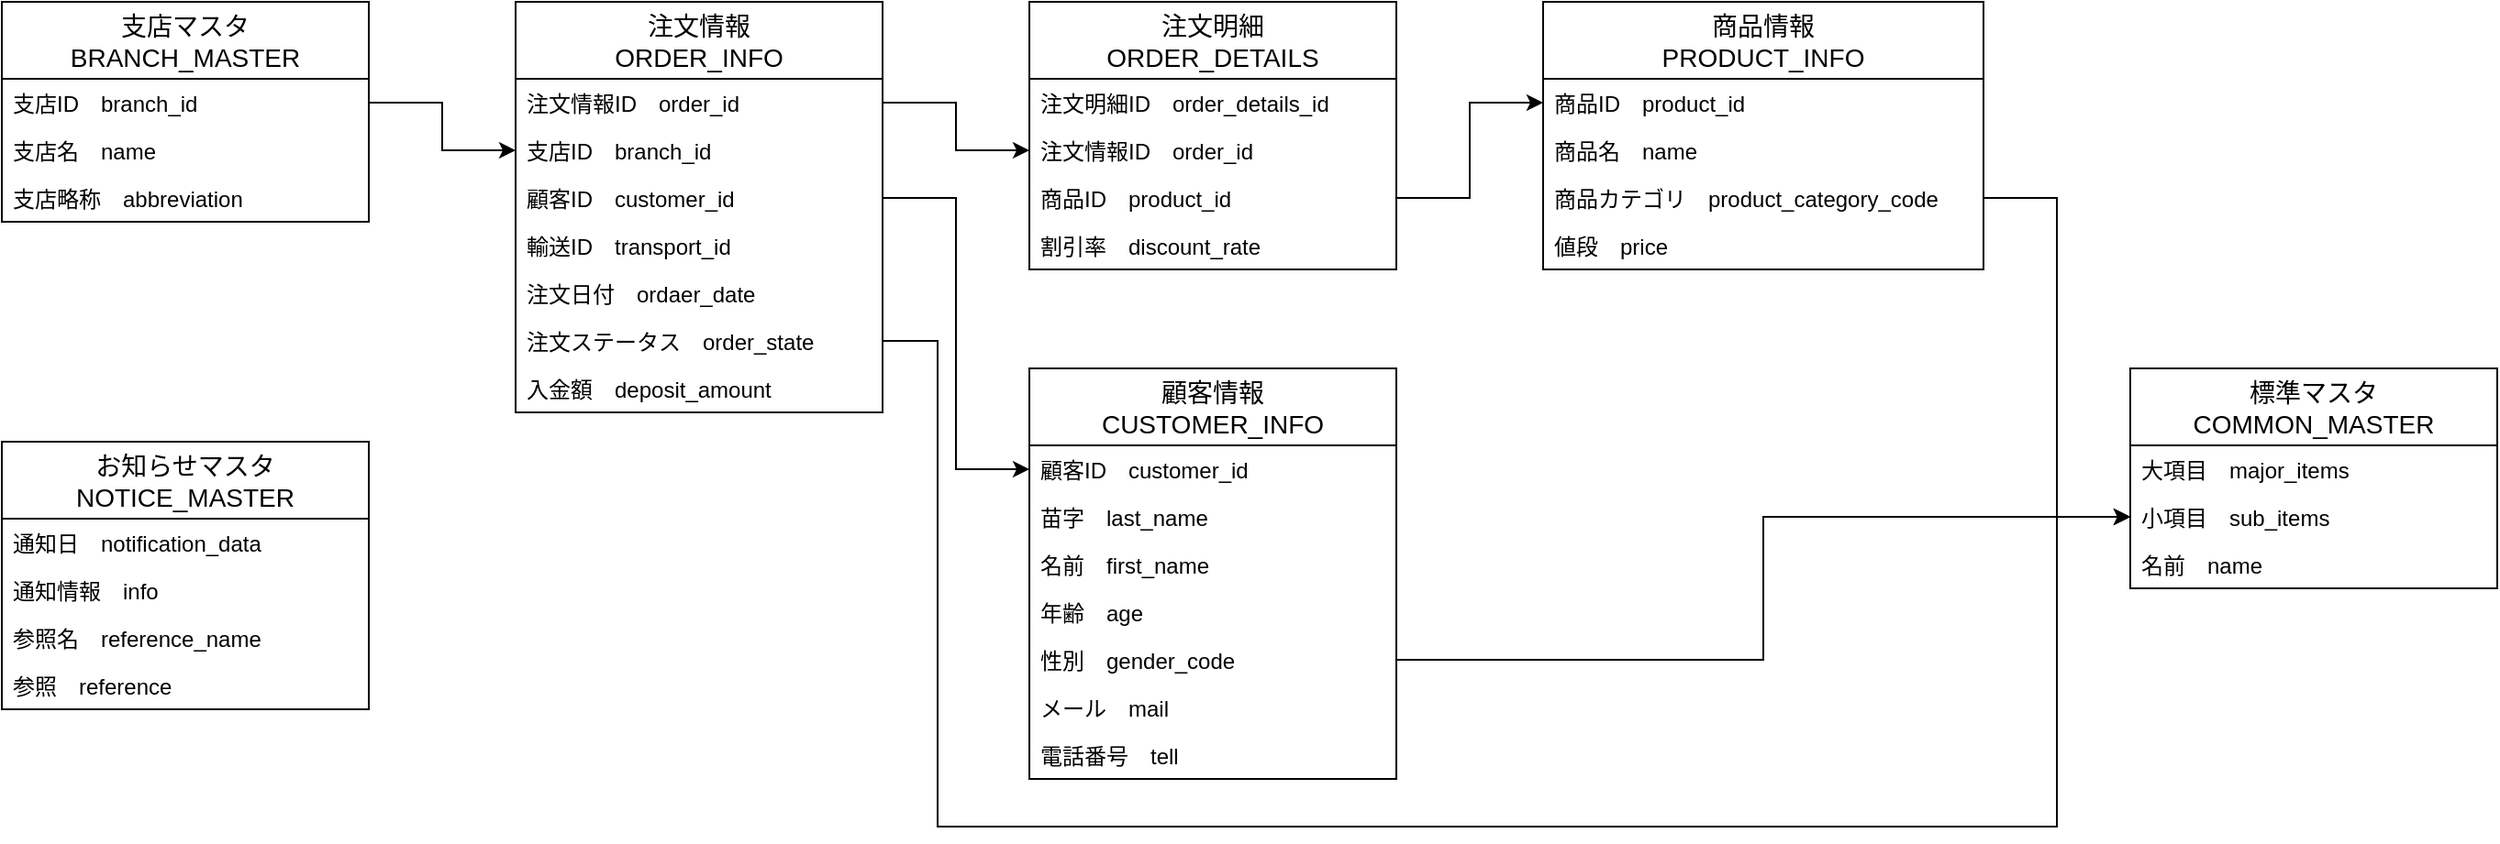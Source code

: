 <mxfile version="13.11.0" type="device"><diagram id="4O4qjFtDVFBErEm02xuz" name="Page-1"><mxGraphModel dx="868" dy="431" grid="1" gridSize="10" guides="1" tooltips="1" connect="1" arrows="1" fold="1" page="1" pageScale="1" pageWidth="827" pageHeight="1169" math="0" shadow="0"><root><mxCell id="0"/><mxCell id="1" parent="0"/><mxCell id="hSZRVIl40IWfWrxCd9h6-1" value="支店マスタ&#10;BRANCH_MASTER" style="swimlane;fontStyle=0;childLayout=stackLayout;horizontal=1;startSize=42;horizontalStack=0;resizeParent=1;resizeParentMax=0;resizeLast=0;collapsible=1;marginBottom=0;align=center;fontSize=14;" parent="1" vertex="1"><mxGeometry x="40" y="40" width="200" height="120" as="geometry"/></mxCell><mxCell id="hSZRVIl40IWfWrxCd9h6-2" value="支店ID　branch_id" style="text;strokeColor=none;fillColor=none;spacingLeft=4;spacingRight=4;overflow=hidden;rotatable=0;points=[[0,0.5],[1,0.5]];portConstraint=eastwest;fontSize=12;" parent="hSZRVIl40IWfWrxCd9h6-1" vertex="1"><mxGeometry y="42" width="200" height="26" as="geometry"/></mxCell><mxCell id="hSZRVIl40IWfWrxCd9h6-3" value="支店名　name" style="text;strokeColor=none;fillColor=none;spacingLeft=4;spacingRight=4;overflow=hidden;rotatable=0;points=[[0,0.5],[1,0.5]];portConstraint=eastwest;fontSize=12;" parent="hSZRVIl40IWfWrxCd9h6-1" vertex="1"><mxGeometry y="68" width="200" height="26" as="geometry"/></mxCell><mxCell id="hSZRVIl40IWfWrxCd9h6-4" value="支店略称　abbreviation" style="text;strokeColor=none;fillColor=none;spacingLeft=4;spacingRight=4;overflow=hidden;rotatable=0;points=[[0,0.5],[1,0.5]];portConstraint=eastwest;fontSize=12;" parent="hSZRVIl40IWfWrxCd9h6-1" vertex="1"><mxGeometry y="94" width="200" height="26" as="geometry"/></mxCell><mxCell id="hSZRVIl40IWfWrxCd9h6-9" value="注文明細&#10;ORDER_DETAILS" style="swimlane;fontStyle=0;childLayout=stackLayout;horizontal=1;startSize=42;horizontalStack=0;resizeParent=1;resizeParentMax=0;resizeLast=0;collapsible=1;marginBottom=0;align=center;fontSize=14;" parent="1" vertex="1"><mxGeometry x="600" y="40" width="200" height="146" as="geometry"/></mxCell><mxCell id="hSZRVIl40IWfWrxCd9h6-10" value="注文明細ID　order_details_id" style="text;strokeColor=none;fillColor=none;spacingLeft=4;spacingRight=4;overflow=hidden;rotatable=0;points=[[0,0.5],[1,0.5]];portConstraint=eastwest;fontSize=12;" parent="hSZRVIl40IWfWrxCd9h6-9" vertex="1"><mxGeometry y="42" width="200" height="26" as="geometry"/></mxCell><mxCell id="hSZRVIl40IWfWrxCd9h6-11" value="注文情報ID　order_id" style="text;strokeColor=none;fillColor=none;spacingLeft=4;spacingRight=4;overflow=hidden;rotatable=0;points=[[0,0.5],[1,0.5]];portConstraint=eastwest;fontSize=12;" parent="hSZRVIl40IWfWrxCd9h6-9" vertex="1"><mxGeometry y="68" width="200" height="26" as="geometry"/></mxCell><mxCell id="hSZRVIl40IWfWrxCd9h6-13" value="商品ID　product_id" style="text;strokeColor=none;fillColor=none;spacingLeft=4;spacingRight=4;overflow=hidden;rotatable=0;points=[[0,0.5],[1,0.5]];portConstraint=eastwest;fontSize=12;" parent="hSZRVIl40IWfWrxCd9h6-9" vertex="1"><mxGeometry y="94" width="200" height="26" as="geometry"/></mxCell><mxCell id="hSZRVIl40IWfWrxCd9h6-45" value="割引率　discount_rate" style="text;strokeColor=none;fillColor=none;spacingLeft=4;spacingRight=4;overflow=hidden;rotatable=0;points=[[0,0.5],[1,0.5]];portConstraint=eastwest;fontSize=12;" parent="hSZRVIl40IWfWrxCd9h6-9" vertex="1"><mxGeometry y="120" width="200" height="26" as="geometry"/></mxCell><mxCell id="hSZRVIl40IWfWrxCd9h6-5" value="注文情報&#10;ORDER_INFO" style="swimlane;fontStyle=0;childLayout=stackLayout;horizontal=1;startSize=42;horizontalStack=0;resizeParent=1;resizeParentMax=0;resizeLast=0;collapsible=1;marginBottom=0;align=center;fontSize=14;" parent="1" vertex="1"><mxGeometry x="320" y="40" width="200" height="224" as="geometry"/></mxCell><mxCell id="hSZRVIl40IWfWrxCd9h6-6" value="注文情報ID　order_id" style="text;strokeColor=none;fillColor=none;spacingLeft=4;spacingRight=4;overflow=hidden;rotatable=0;points=[[0,0.5],[1,0.5]];portConstraint=eastwest;fontSize=12;" parent="hSZRVIl40IWfWrxCd9h6-5" vertex="1"><mxGeometry y="42" width="200" height="26" as="geometry"/></mxCell><mxCell id="hSZRVIl40IWfWrxCd9h6-7" value="支店ID　branch_id" style="text;strokeColor=none;fillColor=none;spacingLeft=4;spacingRight=4;overflow=hidden;rotatable=0;points=[[0,0.5],[1,0.5]];portConstraint=eastwest;fontSize=12;" parent="hSZRVIl40IWfWrxCd9h6-5" vertex="1"><mxGeometry y="68" width="200" height="26" as="geometry"/></mxCell><mxCell id="hSZRVIl40IWfWrxCd9h6-35" value="顧客ID　customer_id" style="text;strokeColor=none;fillColor=none;spacingLeft=4;spacingRight=4;overflow=hidden;rotatable=0;points=[[0,0.5],[1,0.5]];portConstraint=eastwest;fontSize=12;" parent="hSZRVIl40IWfWrxCd9h6-5" vertex="1"><mxGeometry y="94" width="200" height="26" as="geometry"/></mxCell><mxCell id="hSZRVIl40IWfWrxCd9h6-44" value="輸送ID　transport_id" style="text;strokeColor=none;fillColor=none;spacingLeft=4;spacingRight=4;overflow=hidden;rotatable=0;points=[[0,0.5],[1,0.5]];portConstraint=eastwest;fontSize=12;" parent="hSZRVIl40IWfWrxCd9h6-5" vertex="1"><mxGeometry y="120" width="200" height="26" as="geometry"/></mxCell><mxCell id="ErDHRrnPlBaHwaG2Pe0a-1" value="注文日付　ordaer_date" style="text;strokeColor=none;fillColor=none;spacingLeft=4;spacingRight=4;overflow=hidden;rotatable=0;points=[[0,0.5],[1,0.5]];portConstraint=eastwest;fontSize=12;" parent="hSZRVIl40IWfWrxCd9h6-5" vertex="1"><mxGeometry y="146" width="200" height="26" as="geometry"/></mxCell><mxCell id="Aq8GdzSOV0Gw0_xPksQo-1" value="注文ステータス　order_state" style="text;strokeColor=none;fillColor=none;spacingLeft=4;spacingRight=4;overflow=hidden;rotatable=0;points=[[0,0.5],[1,0.5]];portConstraint=eastwest;fontSize=12;" vertex="1" parent="hSZRVIl40IWfWrxCd9h6-5"><mxGeometry y="172" width="200" height="26" as="geometry"/></mxCell><mxCell id="hSZRVIl40IWfWrxCd9h6-34" value="入金額　deposit_amount" style="text;strokeColor=none;fillColor=none;spacingLeft=4;spacingRight=4;overflow=hidden;rotatable=0;points=[[0,0.5],[1,0.5]];portConstraint=eastwest;fontSize=12;" parent="hSZRVIl40IWfWrxCd9h6-5" vertex="1"><mxGeometry y="198" width="200" height="26" as="geometry"/></mxCell><mxCell id="hSZRVIl40IWfWrxCd9h6-29" style="edgeStyle=orthogonalEdgeStyle;rounded=0;orthogonalLoop=1;jettySize=auto;html=1;exitX=1;exitY=0.5;exitDx=0;exitDy=0;" parent="1" source="hSZRVIl40IWfWrxCd9h6-2" target="hSZRVIl40IWfWrxCd9h6-7" edge="1"><mxGeometry relative="1" as="geometry"/></mxCell><mxCell id="hSZRVIl40IWfWrxCd9h6-30" style="edgeStyle=orthogonalEdgeStyle;rounded=0;orthogonalLoop=1;jettySize=auto;html=1;exitX=1;exitY=0.5;exitDx=0;exitDy=0;" parent="1" source="hSZRVIl40IWfWrxCd9h6-6" target="hSZRVIl40IWfWrxCd9h6-11" edge="1"><mxGeometry relative="1" as="geometry"/></mxCell><mxCell id="hSZRVIl40IWfWrxCd9h6-32" style="edgeStyle=orthogonalEdgeStyle;rounded=0;orthogonalLoop=1;jettySize=auto;html=1;exitX=1;exitY=0.5;exitDx=0;exitDy=0;entryX=0;entryY=0.5;entryDx=0;entryDy=0;" parent="1" source="hSZRVIl40IWfWrxCd9h6-13" target="hSZRVIl40IWfWrxCd9h6-23" edge="1"><mxGeometry relative="1" as="geometry"/></mxCell><mxCell id="hSZRVIl40IWfWrxCd9h6-15" value="顧客情報&#10;CUSTOMER_INFO" style="swimlane;fontStyle=0;childLayout=stackLayout;horizontal=1;startSize=42;horizontalStack=0;resizeParent=1;resizeParentMax=0;resizeLast=0;collapsible=1;marginBottom=0;align=center;fontSize=14;" parent="1" vertex="1"><mxGeometry x="600" y="240" width="200" height="224" as="geometry"/></mxCell><mxCell id="hSZRVIl40IWfWrxCd9h6-16" value="顧客ID　customer_id" style="text;strokeColor=none;fillColor=none;spacingLeft=4;spacingRight=4;overflow=hidden;rotatable=0;points=[[0,0.5],[1,0.5]];portConstraint=eastwest;fontSize=12;" parent="hSZRVIl40IWfWrxCd9h6-15" vertex="1"><mxGeometry y="42" width="200" height="26" as="geometry"/></mxCell><mxCell id="hSZRVIl40IWfWrxCd9h6-17" value="苗字　last_name&#10;" style="text;strokeColor=none;fillColor=none;spacingLeft=4;spacingRight=4;overflow=hidden;rotatable=0;points=[[0,0.5],[1,0.5]];portConstraint=eastwest;fontSize=12;" parent="hSZRVIl40IWfWrxCd9h6-15" vertex="1"><mxGeometry y="68" width="200" height="26" as="geometry"/></mxCell><mxCell id="ErDHRrnPlBaHwaG2Pe0a-2" value="名前　first_name" style="text;strokeColor=none;fillColor=none;spacingLeft=4;spacingRight=4;overflow=hidden;rotatable=0;points=[[0,0.5],[1,0.5]];portConstraint=eastwest;fontSize=12;" parent="hSZRVIl40IWfWrxCd9h6-15" vertex="1"><mxGeometry y="94" width="200" height="26" as="geometry"/></mxCell><mxCell id="hSZRVIl40IWfWrxCd9h6-18" value="年齢　age" style="text;strokeColor=none;fillColor=none;spacingLeft=4;spacingRight=4;overflow=hidden;rotatable=0;points=[[0,0.5],[1,0.5]];portConstraint=eastwest;fontSize=12;" parent="hSZRVIl40IWfWrxCd9h6-15" vertex="1"><mxGeometry y="120" width="200" height="26" as="geometry"/></mxCell><mxCell id="hSZRVIl40IWfWrxCd9h6-19" value="性別　gender_code" style="text;strokeColor=none;fillColor=none;spacingLeft=4;spacingRight=4;overflow=hidden;rotatable=0;points=[[0,0.5],[1,0.5]];portConstraint=eastwest;fontSize=12;" parent="hSZRVIl40IWfWrxCd9h6-15" vertex="1"><mxGeometry y="146" width="200" height="26" as="geometry"/></mxCell><mxCell id="hSZRVIl40IWfWrxCd9h6-20" value="メール　mail" style="text;strokeColor=none;fillColor=none;spacingLeft=4;spacingRight=4;overflow=hidden;rotatable=0;points=[[0,0.5],[1,0.5]];portConstraint=eastwest;fontSize=12;" parent="hSZRVIl40IWfWrxCd9h6-15" vertex="1"><mxGeometry y="172" width="200" height="26" as="geometry"/></mxCell><mxCell id="hSZRVIl40IWfWrxCd9h6-21" value="電話番号　tell" style="text;strokeColor=none;fillColor=none;spacingLeft=4;spacingRight=4;overflow=hidden;rotatable=0;points=[[0,0.5],[1,0.5]];portConstraint=eastwest;fontSize=12;" parent="hSZRVIl40IWfWrxCd9h6-15" vertex="1"><mxGeometry y="198" width="200" height="26" as="geometry"/></mxCell><mxCell id="hSZRVIl40IWfWrxCd9h6-22" value="商品情報&#10;PRODUCT_INFO" style="swimlane;fontStyle=0;childLayout=stackLayout;horizontal=1;startSize=42;horizontalStack=0;resizeParent=1;resizeParentMax=0;resizeLast=0;collapsible=1;marginBottom=0;align=center;fontSize=14;" parent="1" vertex="1"><mxGeometry x="880" y="40" width="240" height="146" as="geometry"/></mxCell><mxCell id="hSZRVIl40IWfWrxCd9h6-23" value="商品ID　product_id" style="text;strokeColor=none;fillColor=none;spacingLeft=4;spacingRight=4;overflow=hidden;rotatable=0;points=[[0,0.5],[1,0.5]];portConstraint=eastwest;fontSize=12;" parent="hSZRVIl40IWfWrxCd9h6-22" vertex="1"><mxGeometry y="42" width="240" height="26" as="geometry"/></mxCell><mxCell id="hSZRVIl40IWfWrxCd9h6-24" value="商品名　name" style="text;strokeColor=none;fillColor=none;spacingLeft=4;spacingRight=4;overflow=hidden;rotatable=0;points=[[0,0.5],[1,0.5]];portConstraint=eastwest;fontSize=12;" parent="hSZRVIl40IWfWrxCd9h6-22" vertex="1"><mxGeometry y="68" width="240" height="26" as="geometry"/></mxCell><mxCell id="hSZRVIl40IWfWrxCd9h6-26" value="商品カテゴリ　product_category_code" style="text;strokeColor=none;fillColor=none;spacingLeft=4;spacingRight=4;overflow=hidden;rotatable=0;points=[[0,0.5],[1,0.5]];portConstraint=eastwest;fontSize=12;" parent="hSZRVIl40IWfWrxCd9h6-22" vertex="1"><mxGeometry y="94" width="240" height="26" as="geometry"/></mxCell><mxCell id="hSZRVIl40IWfWrxCd9h6-25" value="値段　price" style="text;strokeColor=none;fillColor=none;spacingLeft=4;spacingRight=4;overflow=hidden;rotatable=0;points=[[0,0.5],[1,0.5]];portConstraint=eastwest;fontSize=12;" parent="hSZRVIl40IWfWrxCd9h6-22" vertex="1"><mxGeometry y="120" width="240" height="26" as="geometry"/></mxCell><mxCell id="hSZRVIl40IWfWrxCd9h6-36" style="edgeStyle=orthogonalEdgeStyle;rounded=0;orthogonalLoop=1;jettySize=auto;html=1;exitX=1;exitY=0.5;exitDx=0;exitDy=0;entryX=0;entryY=0.5;entryDx=0;entryDy=0;" parent="1" source="hSZRVIl40IWfWrxCd9h6-35" target="hSZRVIl40IWfWrxCd9h6-16" edge="1"><mxGeometry relative="1" as="geometry"/></mxCell><mxCell id="hSZRVIl40IWfWrxCd9h6-37" value="標準マスタ&#10;COMMON_MASTER" style="swimlane;fontStyle=0;childLayout=stackLayout;horizontal=1;startSize=42;horizontalStack=0;resizeParent=1;resizeParentMax=0;resizeLast=0;collapsible=1;marginBottom=0;align=center;fontSize=14;" parent="1" vertex="1"><mxGeometry x="1200" y="240" width="200" height="120" as="geometry"/></mxCell><mxCell id="hSZRVIl40IWfWrxCd9h6-39" value="大項目　major_items" style="text;strokeColor=none;fillColor=none;spacingLeft=4;spacingRight=4;overflow=hidden;rotatable=0;points=[[0,0.5],[1,0.5]];portConstraint=eastwest;fontSize=12;" parent="hSZRVIl40IWfWrxCd9h6-37" vertex="1"><mxGeometry y="42" width="200" height="26" as="geometry"/></mxCell><mxCell id="hSZRVIl40IWfWrxCd9h6-40" value="小項目　sub_items" style="text;strokeColor=none;fillColor=none;spacingLeft=4;spacingRight=4;overflow=hidden;rotatable=0;points=[[0,0.5],[1,0.5]];portConstraint=eastwest;fontSize=12;" parent="hSZRVIl40IWfWrxCd9h6-37" vertex="1"><mxGeometry y="68" width="200" height="26" as="geometry"/></mxCell><mxCell id="hSZRVIl40IWfWrxCd9h6-41" value="名前　name" style="text;strokeColor=none;fillColor=none;spacingLeft=4;spacingRight=4;overflow=hidden;rotatable=0;points=[[0,0.5],[1,0.5]];portConstraint=eastwest;fontSize=12;" parent="hSZRVIl40IWfWrxCd9h6-37" vertex="1"><mxGeometry y="94" width="200" height="26" as="geometry"/></mxCell><mxCell id="Aq8GdzSOV0Gw0_xPksQo-2" style="edgeStyle=orthogonalEdgeStyle;rounded=0;orthogonalLoop=1;jettySize=auto;html=1;exitX=1;exitY=0.5;exitDx=0;exitDy=0;entryX=0;entryY=0.5;entryDx=0;entryDy=0;" edge="1" parent="1" source="Aq8GdzSOV0Gw0_xPksQo-1" target="hSZRVIl40IWfWrxCd9h6-40"><mxGeometry relative="1" as="geometry"><Array as="points"><mxPoint x="550" y="225"/><mxPoint x="550" y="490"/><mxPoint x="1160" y="490"/><mxPoint x="1160" y="321"/></Array></mxGeometry></mxCell><mxCell id="Aq8GdzSOV0Gw0_xPksQo-3" style="edgeStyle=orthogonalEdgeStyle;rounded=0;orthogonalLoop=1;jettySize=auto;html=1;exitX=1;exitY=0.5;exitDx=0;exitDy=0;entryX=0;entryY=0.5;entryDx=0;entryDy=0;" edge="1" parent="1" source="hSZRVIl40IWfWrxCd9h6-26" target="hSZRVIl40IWfWrxCd9h6-40"><mxGeometry relative="1" as="geometry"/></mxCell><mxCell id="Aq8GdzSOV0Gw0_xPksQo-4" style="edgeStyle=orthogonalEdgeStyle;rounded=0;orthogonalLoop=1;jettySize=auto;html=1;exitX=1;exitY=0.5;exitDx=0;exitDy=0;entryX=0;entryY=0.5;entryDx=0;entryDy=0;" edge="1" parent="1" source="hSZRVIl40IWfWrxCd9h6-19" target="hSZRVIl40IWfWrxCd9h6-40"><mxGeometry relative="1" as="geometry"/></mxCell><mxCell id="Aq8GdzSOV0Gw0_xPksQo-5" value="お知らせマスタ&#10;NOTICE_MASTER" style="swimlane;fontStyle=0;childLayout=stackLayout;horizontal=1;startSize=42;horizontalStack=0;resizeParent=1;resizeParentMax=0;resizeLast=0;collapsible=1;marginBottom=0;align=center;fontSize=14;" vertex="1" parent="1"><mxGeometry x="40" y="280" width="200" height="146" as="geometry"/></mxCell><mxCell id="Aq8GdzSOV0Gw0_xPksQo-6" value="通知日　notification_data" style="text;strokeColor=none;fillColor=none;spacingLeft=4;spacingRight=4;overflow=hidden;rotatable=0;points=[[0,0.5],[1,0.5]];portConstraint=eastwest;fontSize=12;" vertex="1" parent="Aq8GdzSOV0Gw0_xPksQo-5"><mxGeometry y="42" width="200" height="26" as="geometry"/></mxCell><mxCell id="Aq8GdzSOV0Gw0_xPksQo-7" value="通知情報　info" style="text;strokeColor=none;fillColor=none;spacingLeft=4;spacingRight=4;overflow=hidden;rotatable=0;points=[[0,0.5],[1,0.5]];portConstraint=eastwest;fontSize=12;" vertex="1" parent="Aq8GdzSOV0Gw0_xPksQo-5"><mxGeometry y="68" width="200" height="26" as="geometry"/></mxCell><mxCell id="Aq8GdzSOV0Gw0_xPksQo-8" value="参照名　reference_name" style="text;strokeColor=none;fillColor=none;spacingLeft=4;spacingRight=4;overflow=hidden;rotatable=0;points=[[0,0.5],[1,0.5]];portConstraint=eastwest;fontSize=12;" vertex="1" parent="Aq8GdzSOV0Gw0_xPksQo-5"><mxGeometry y="94" width="200" height="26" as="geometry"/></mxCell><mxCell id="Aq8GdzSOV0Gw0_xPksQo-9" value="参照　reference" style="text;strokeColor=none;fillColor=none;spacingLeft=4;spacingRight=4;overflow=hidden;rotatable=0;points=[[0,0.5],[1,0.5]];portConstraint=eastwest;fontSize=12;" vertex="1" parent="Aq8GdzSOV0Gw0_xPksQo-5"><mxGeometry y="120" width="200" height="26" as="geometry"/></mxCell></root></mxGraphModel></diagram></mxfile>
